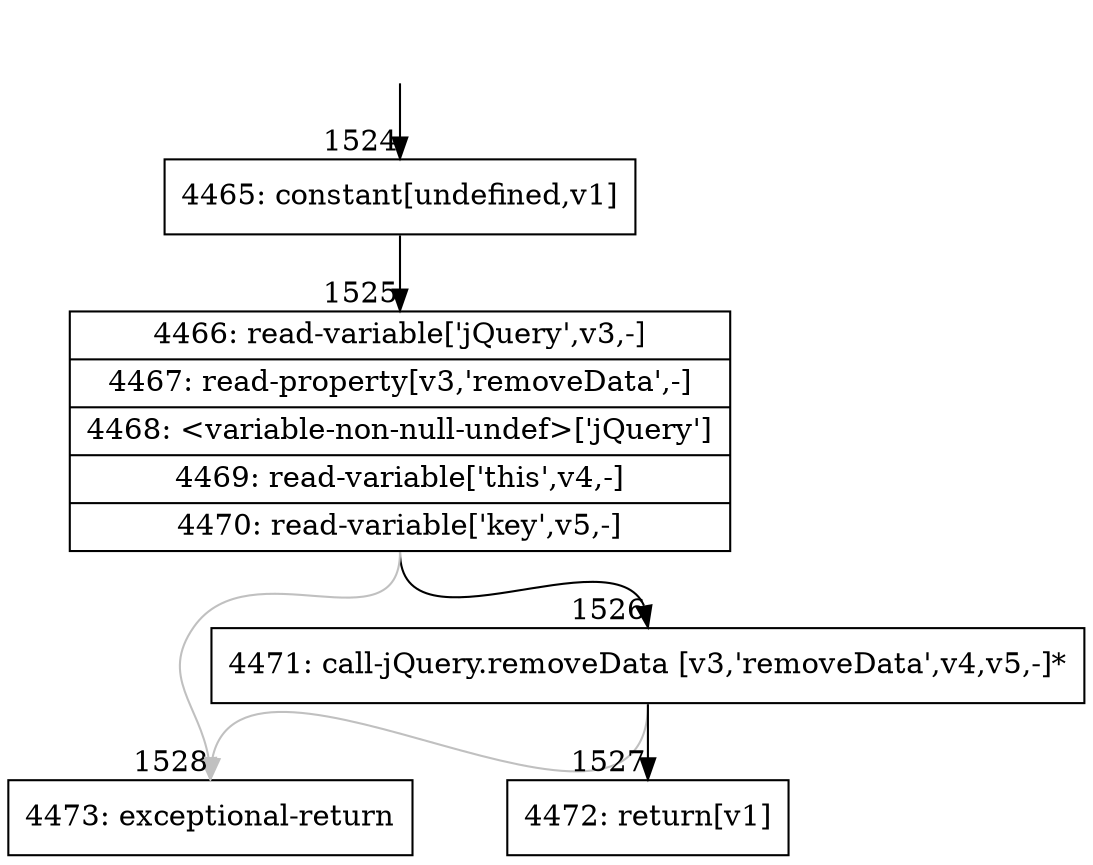 digraph {
rankdir="TD"
BB_entry105[shape=none,label=""];
BB_entry105 -> BB1524 [tailport=s, headport=n, headlabel="    1524"]
BB1524 [shape=record label="{4465: constant[undefined,v1]}" ] 
BB1524 -> BB1525 [tailport=s, headport=n, headlabel="      1525"]
BB1525 [shape=record label="{4466: read-variable['jQuery',v3,-]|4467: read-property[v3,'removeData',-]|4468: \<variable-non-null-undef\>['jQuery']|4469: read-variable['this',v4,-]|4470: read-variable['key',v5,-]}" ] 
BB1525 -> BB1526 [tailport=s, headport=n, headlabel="      1526"]
BB1525 -> BB1528 [tailport=s, headport=n, color=gray, headlabel="      1528"]
BB1526 [shape=record label="{4471: call-jQuery.removeData [v3,'removeData',v4,v5,-]*}" ] 
BB1526 -> BB1527 [tailport=s, headport=n, headlabel="      1527"]
BB1526 -> BB1528 [tailport=s, headport=n, color=gray]
BB1527 [shape=record label="{4472: return[v1]}" ] 
BB1528 [shape=record label="{4473: exceptional-return}" ] 
}
